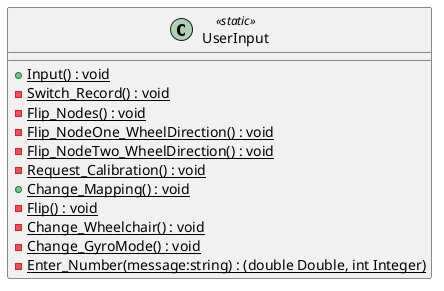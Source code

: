 @startuml
class UserInput <<static>> {
    + {static} Input() : void
    - {static} Switch_Record() : void
    - {static} Flip_Nodes() : void
    - {static} Flip_NodeOne_WheelDirection() : void
    - {static} Flip_NodeTwo_WheelDirection() : void
    - {static} Request_Calibration() : void
    + {static} Change_Mapping() : void
    - {static} Flip() : void
    - {static} Change_Wheelchair() : void
    - {static} Change_GyroMode() : void
    - {static} Enter_Number(message:string) : (double Double, int Integer)
}
@enduml
